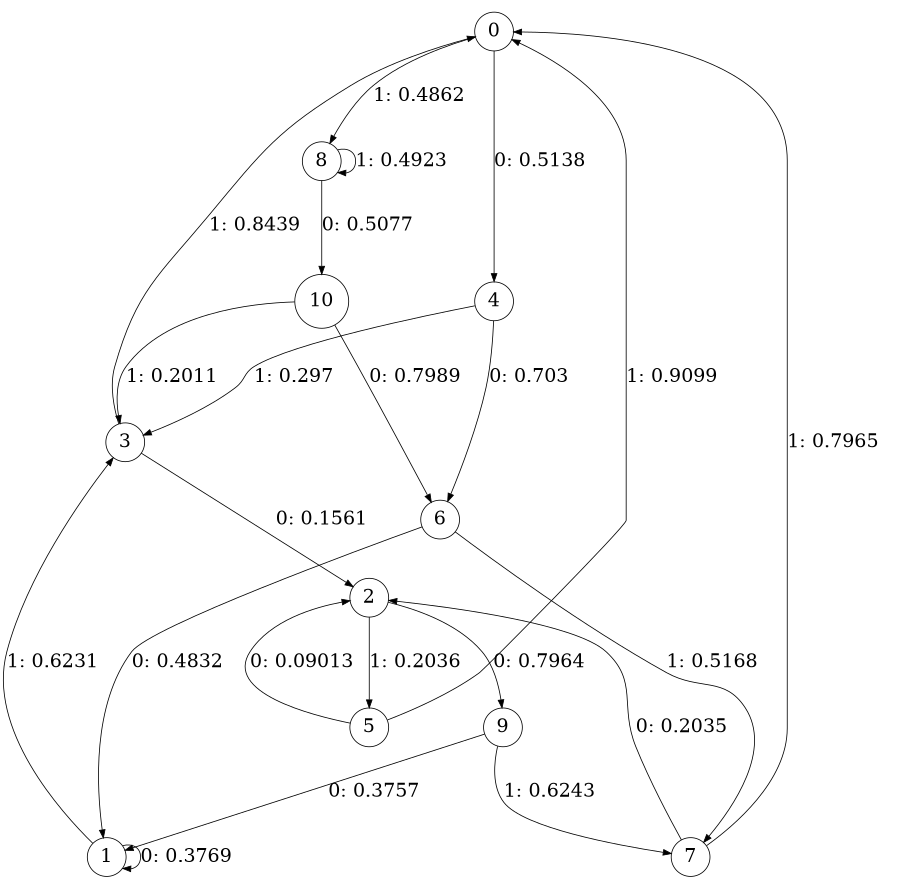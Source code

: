 digraph "ch6concat_phase3_L4" {
size = "6,8.5";
ratio = "fill";
node [shape = circle];
node [fontsize = 24];
edge [fontsize = 24];
0 -> 4 [label = "0: 0.5138   "];
0 -> 8 [label = "1: 0.4862   "];
1 -> 1 [label = "0: 0.3769   "];
1 -> 3 [label = "1: 0.6231   "];
2 -> 9 [label = "0: 0.7964   "];
2 -> 5 [label = "1: 0.2036   "];
3 -> 2 [label = "0: 0.1561   "];
3 -> 0 [label = "1: 0.8439   "];
4 -> 6 [label = "0: 0.703    "];
4 -> 3 [label = "1: 0.297    "];
5 -> 2 [label = "0: 0.09013  "];
5 -> 0 [label = "1: 0.9099   "];
6 -> 1 [label = "0: 0.4832   "];
6 -> 7 [label = "1: 0.5168   "];
7 -> 2 [label = "0: 0.2035   "];
7 -> 0 [label = "1: 0.7965   "];
8 -> 10 [label = "0: 0.5077   "];
8 -> 8 [label = "1: 0.4923   "];
9 -> 1 [label = "0: 0.3757   "];
9 -> 7 [label = "1: 0.6243   "];
10 -> 6 [label = "0: 0.7989   "];
10 -> 3 [label = "1: 0.2011   "];
}